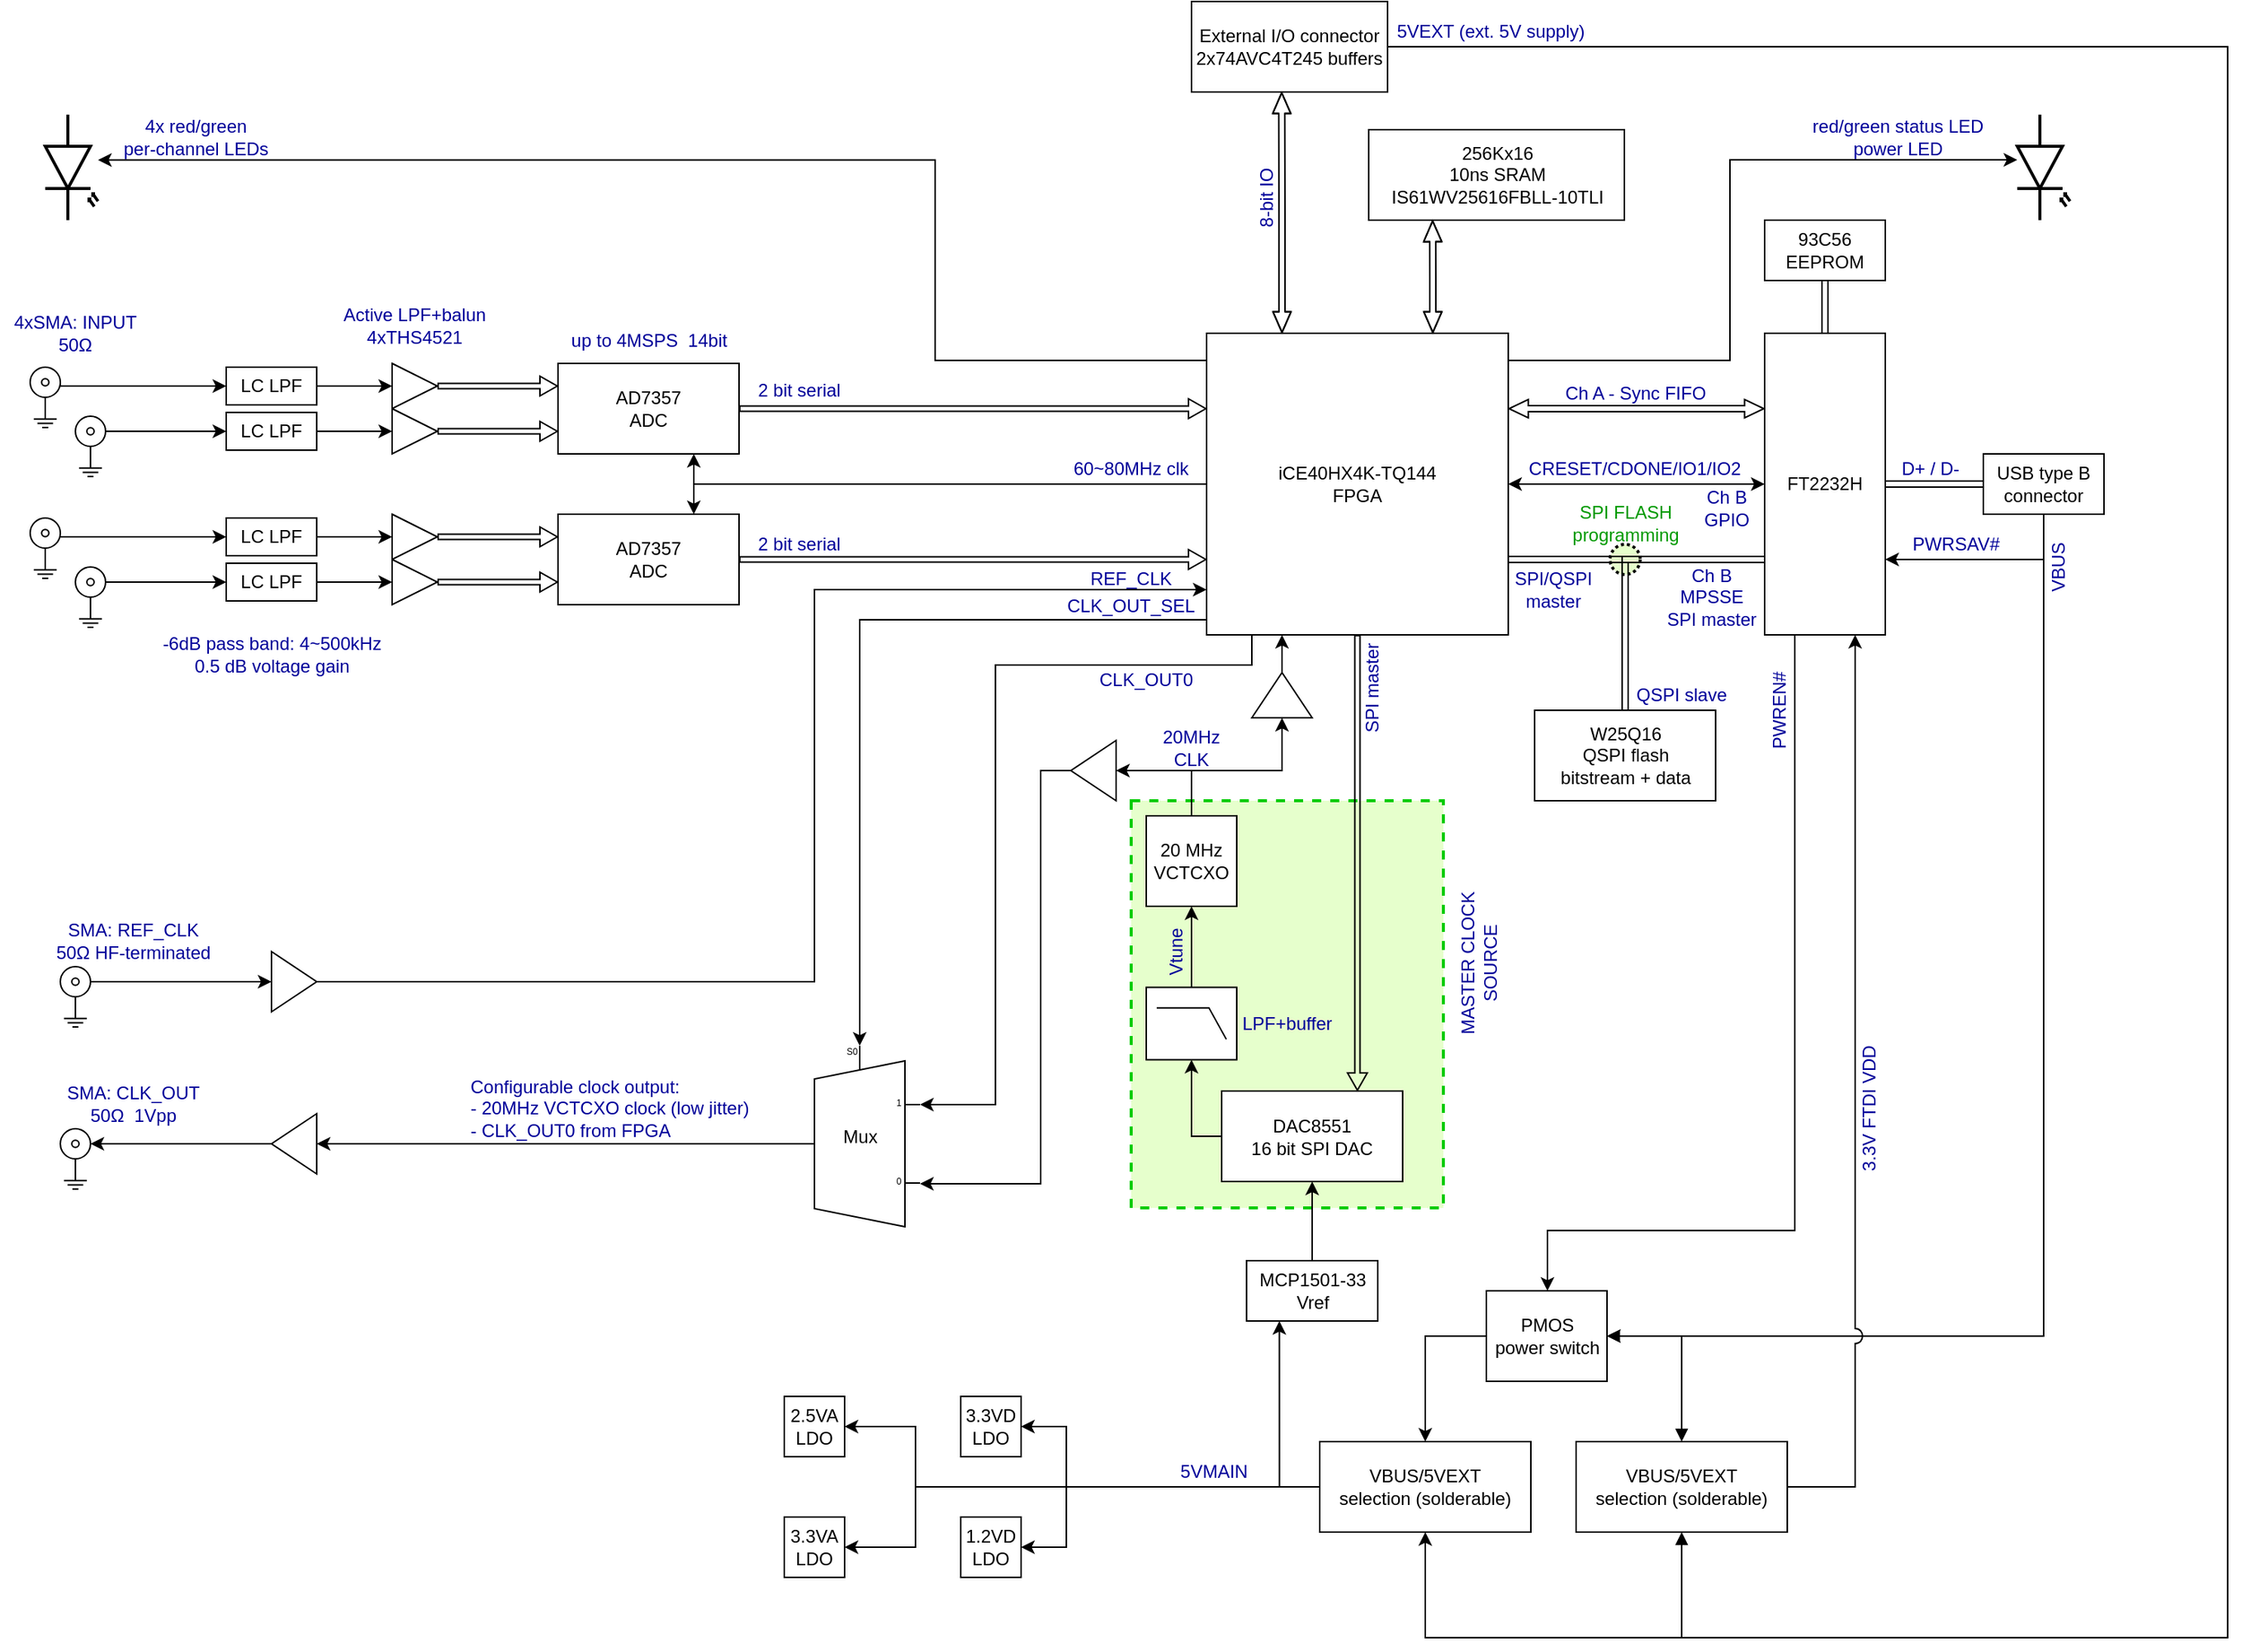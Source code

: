 <mxfile version="16.5.1" type="device"><diagram id="ixB27mMw1dwVAIZGuA41" name="Page-1"><mxGraphModel dx="3868" dy="1310" grid="1" gridSize="10" guides="1" tooltips="1" connect="1" arrows="1" fold="1" page="1" pageScale="1" pageWidth="1654" pageHeight="1169" math="0" shadow="0"><root><mxCell id="0"/><mxCell id="1" parent="0"/><mxCell id="tnDJEiq3oAwwUWKNUAW3-43" value="" style="ellipse;whiteSpace=wrap;html=1;dashed=1;strokeColor=#000000;strokeWidth=2;fillColor=#E6FFCC;dashPattern=1 1;" parent="1" vertex="1"><mxGeometry x="-499.5" y="405" width="20" height="20" as="geometry"/></mxCell><mxCell id="tnDJEiq3oAwwUWKNUAW3-25" value="" style="rounded=0;whiteSpace=wrap;html=1;fillColor=#E6FFCC;dashed=1;strokeWidth=2;strokeColor=#00CC00;" parent="1" vertex="1"><mxGeometry x="-817" y="575" width="207" height="270" as="geometry"/></mxCell><mxCell id="08cpat-GN7sKHF007KxQ-9" style="edgeStyle=orthogonalEdgeStyle;shape=flexArrow;rounded=0;orthogonalLoop=1;jettySize=auto;html=1;exitX=1;exitY=0.25;exitDx=0;exitDy=0;entryX=0;entryY=0.25;entryDx=0;entryDy=0;endArrow=block;endFill=0;startArrow=block;width=4;endSize=3.933;endWidth=7.12;startWidth=7.12;startSize=3.933;" parent="1" source="08cpat-GN7sKHF007KxQ-1" target="08cpat-GN7sKHF007KxQ-2" edge="1"><mxGeometry relative="1" as="geometry"/></mxCell><mxCell id="08cpat-GN7sKHF007KxQ-66" style="edgeStyle=orthogonalEdgeStyle;rounded=0;orthogonalLoop=1;jettySize=auto;html=1;exitX=0.5;exitY=1;exitDx=0;exitDy=0;entryX=0.75;entryY=0;entryDx=0;entryDy=0;startArrow=none;startFill=0;endArrow=classic;endFill=1;fontColor=#000000;shape=flexArrow;width=3.448;endSize=3.497;endWidth=8.656;" parent="1" source="08cpat-GN7sKHF007KxQ-1" target="08cpat-GN7sKHF007KxQ-65" edge="1"><mxGeometry relative="1" as="geometry"/></mxCell><mxCell id="08cpat-GN7sKHF007KxQ-86" style="edgeStyle=orthogonalEdgeStyle;rounded=0;orthogonalLoop=1;jettySize=auto;html=1;exitX=0;exitY=0.5;exitDx=0;exitDy=0;entryX=0.75;entryY=1;entryDx=0;entryDy=0;startArrow=none;startFill=0;endArrow=classic;endFill=1;fontColor=#000000;" parent="1" source="08cpat-GN7sKHF007KxQ-1" target="08cpat-GN7sKHF007KxQ-5" edge="1"><mxGeometry relative="1" as="geometry"/></mxCell><mxCell id="08cpat-GN7sKHF007KxQ-87" style="edgeStyle=orthogonalEdgeStyle;rounded=0;orthogonalLoop=1;jettySize=auto;html=1;exitX=0;exitY=0.5;exitDx=0;exitDy=0;entryX=0.75;entryY=0;entryDx=0;entryDy=0;startArrow=none;startFill=0;endArrow=classic;endFill=1;fontColor=#000000;" parent="1" source="08cpat-GN7sKHF007KxQ-1" target="08cpat-GN7sKHF007KxQ-6" edge="1"><mxGeometry relative="1" as="geometry"/></mxCell><mxCell id="08cpat-GN7sKHF007KxQ-123" style="edgeStyle=orthogonalEdgeStyle;rounded=0;orthogonalLoop=1;jettySize=auto;html=1;startArrow=block;startFill=0;endArrow=block;endFill=1;fontColor=#000000;shape=flexArrow;exitX=0.25;exitY=0;exitDx=0;exitDy=0;width=4;endSize=4.265;endWidth=7;startWidth=7;startSize=4.265;entryX=0.46;entryY=1;entryDx=0;entryDy=0;entryPerimeter=0;" parent="1" source="08cpat-GN7sKHF007KxQ-1" target="08cpat-GN7sKHF007KxQ-121" edge="1"><mxGeometry relative="1" as="geometry"><mxPoint x="-667" y="265" as="sourcePoint"/><mxPoint x="-716" y="125" as="targetPoint"/></mxGeometry></mxCell><mxCell id="08cpat-GN7sKHF007KxQ-133" style="edgeStyle=orthogonalEdgeStyle;rounded=0;orthogonalLoop=1;jettySize=auto;html=1;exitX=0.15;exitY=1;exitDx=0;exitDy=0;entryX=0;entryY=0.65;entryDx=0;entryDy=3;entryPerimeter=0;startArrow=none;startFill=0;endArrow=classic;endFill=1;fontColor=#000000;exitPerimeter=0;" parent="1" source="08cpat-GN7sKHF007KxQ-1" target="08cpat-GN7sKHF007KxQ-128" edge="1"><mxGeometry relative="1" as="geometry"><Array as="points"><mxPoint x="-737" y="485"/><mxPoint x="-907" y="485"/><mxPoint x="-907" y="777"/></Array></mxGeometry></mxCell><mxCell id="tnDJEiq3oAwwUWKNUAW3-1" style="edgeStyle=orthogonalEdgeStyle;rounded=0;orthogonalLoop=1;jettySize=auto;html=1;exitX=0;exitY=0.95;exitDx=0;exitDy=0;exitPerimeter=0;entryX=0.375;entryY=1;entryDx=10;entryDy=0;entryPerimeter=0;" parent="1" source="08cpat-GN7sKHF007KxQ-1" target="08cpat-GN7sKHF007KxQ-128" edge="1"><mxGeometry relative="1" as="geometry"/></mxCell><mxCell id="tnDJEiq3oAwwUWKNUAW3-51" style="edgeStyle=orthogonalEdgeStyle;rounded=0;jumpStyle=arc;orthogonalLoop=1;jettySize=auto;html=1;exitX=0;exitY=0.09;exitDx=0;exitDy=0;exitPerimeter=0;entryX=0.43;entryY=0;entryDx=0;entryDy=0;entryPerimeter=0;fontColor=#009900;startArrow=none;startFill=0;endArrow=classic;endFill=1;endWidth=10.118;" parent="1" source="08cpat-GN7sKHF007KxQ-1" target="tnDJEiq3oAwwUWKNUAW3-50" edge="1"><mxGeometry relative="1" as="geometry"><Array as="points"><mxPoint x="-947" y="283"/><mxPoint x="-947" y="150"/></Array></mxGeometry></mxCell><mxCell id="fq4rLuWfgBVqbSu9CEEm-25" style="edgeStyle=orthogonalEdgeStyle;rounded=0;orthogonalLoop=1;jettySize=auto;html=1;exitX=1;exitY=0.09;exitDx=0;exitDy=0;exitPerimeter=0;entryX=0.43;entryY=1;entryDx=0;entryDy=0;entryPerimeter=0;" edge="1" parent="1" source="08cpat-GN7sKHF007KxQ-1" target="fq4rLuWfgBVqbSu9CEEm-2"><mxGeometry relative="1" as="geometry"><Array as="points"><mxPoint x="-420" y="283"/><mxPoint x="-420" y="150"/><mxPoint x="-229" y="150"/></Array></mxGeometry></mxCell><mxCell id="08cpat-GN7sKHF007KxQ-1" value="iCE40HX4K-TQ144&lt;br&gt;FPGA" style="rounded=0;whiteSpace=wrap;html=1;points=[[0,0,0,0,0],[0,0.09,0,0,0],[0,0.25,0,0,0],[0,0.5,0,0,0],[0,0.75,0,0,0],[0,0.85,0,0,0],[0,0.95,0,0,0],[0.06,1,0,0,0],[0.13,0,0,0,0],[0.15,1,0,0,0],[0.25,0,0,0,0],[0.25,1,0,0,0],[0.5,0,0,0,0],[0.5,1,0,0,0],[0.75,0,0,0,0],[0.75,1,0,0,0],[1,0,0,0,0],[1,0.09,0,0,0],[1,0.25,0,0,0],[1,0.5,0,0,0],[1,0.75,0,0,0],[1,1,0,0,0]];" parent="1" vertex="1"><mxGeometry x="-767" y="265" width="200" height="200" as="geometry"/></mxCell><mxCell id="08cpat-GN7sKHF007KxQ-8" style="edgeStyle=orthogonalEdgeStyle;rounded=0;orthogonalLoop=1;jettySize=auto;html=1;exitX=1;exitY=0.5;exitDx=0;exitDy=0;entryX=0;entryY=0.5;entryDx=0;entryDy=0;endArrow=none;endFill=0;shape=link;" parent="1" source="08cpat-GN7sKHF007KxQ-2" target="08cpat-GN7sKHF007KxQ-7" edge="1"><mxGeometry relative="1" as="geometry"/></mxCell><mxCell id="08cpat-GN7sKHF007KxQ-18" style="edgeStyle=orthogonalEdgeStyle;shape=link;rounded=0;orthogonalLoop=1;jettySize=auto;html=1;exitX=0;exitY=0.75;exitDx=0;exitDy=0;entryX=1;entryY=0.75;entryDx=0;entryDy=0;endArrow=none;endFill=0;fontColor=#000099;" parent="1" source="08cpat-GN7sKHF007KxQ-2" target="08cpat-GN7sKHF007KxQ-1" edge="1"><mxGeometry relative="1" as="geometry"/></mxCell><mxCell id="08cpat-GN7sKHF007KxQ-54" style="edgeStyle=orthogonalEdgeStyle;rounded=0;orthogonalLoop=1;jettySize=auto;html=1;exitX=0;exitY=0.5;exitDx=0;exitDy=0;entryX=1;entryY=0.5;entryDx=0;entryDy=0;startArrow=classic;startFill=1;endArrow=classic;endFill=1;fontColor=#000000;" parent="1" source="08cpat-GN7sKHF007KxQ-2" target="08cpat-GN7sKHF007KxQ-1" edge="1"><mxGeometry relative="1" as="geometry"/></mxCell><mxCell id="08cpat-GN7sKHF007KxQ-62" style="edgeStyle=orthogonalEdgeStyle;rounded=0;orthogonalLoop=1;jettySize=auto;html=1;exitX=0.25;exitY=1;exitDx=0;exitDy=0;entryX=0.5;entryY=0;entryDx=0;entryDy=0;startArrow=none;startFill=0;endArrow=classic;endFill=1;fontColor=#000000;" parent="1" source="08cpat-GN7sKHF007KxQ-2" target="08cpat-GN7sKHF007KxQ-20" edge="1"><mxGeometry relative="1" as="geometry"><mxPoint x="-357" y="665" as="targetPoint"/><Array as="points"><mxPoint x="-377" y="860"/><mxPoint x="-541" y="860"/><mxPoint x="-541" y="900"/></Array></mxGeometry></mxCell><mxCell id="08cpat-GN7sKHF007KxQ-2" value="FT2232H" style="rounded=0;whiteSpace=wrap;html=1;" parent="1" vertex="1"><mxGeometry x="-397" y="265" width="80" height="200" as="geometry"/></mxCell><mxCell id="08cpat-GN7sKHF007KxQ-12" style="edgeStyle=orthogonalEdgeStyle;shape=link;rounded=0;orthogonalLoop=1;jettySize=auto;html=1;exitX=0.5;exitY=0;exitDx=0;exitDy=0;entryX=0;entryY=0.75;entryDx=0;entryDy=0;endArrow=none;endFill=0;" parent="1" source="08cpat-GN7sKHF007KxQ-3" target="08cpat-GN7sKHF007KxQ-2" edge="1"><mxGeometry relative="1" as="geometry"/></mxCell><mxCell id="08cpat-GN7sKHF007KxQ-3" value="W25Q16&lt;br&gt;QSPI flash&lt;br&gt;bitstream + data" style="rounded=0;whiteSpace=wrap;html=1;" parent="1" vertex="1"><mxGeometry x="-549.5" y="515" width="120" height="60" as="geometry"/></mxCell><mxCell id="08cpat-GN7sKHF007KxQ-4" value="256Kx16&lt;br&gt;10ns SRAM&lt;br&gt;IS61WV25616FBLL-10TLI" style="rounded=0;whiteSpace=wrap;html=1;" parent="1" vertex="1"><mxGeometry x="-659.5" y="130" width="169.5" height="60" as="geometry"/></mxCell><mxCell id="08cpat-GN7sKHF007KxQ-5" value="AD7357&lt;br&gt;ADC" style="rounded=0;whiteSpace=wrap;html=1;" parent="1" vertex="1"><mxGeometry x="-1197" y="285" width="120" height="60" as="geometry"/></mxCell><mxCell id="08cpat-GN7sKHF007KxQ-6" value="AD7357&lt;br&gt;ADC" style="rounded=0;whiteSpace=wrap;html=1;" parent="1" vertex="1"><mxGeometry x="-1197" y="385" width="120" height="60" as="geometry"/></mxCell><mxCell id="08cpat-GN7sKHF007KxQ-22" style="edgeStyle=orthogonalEdgeStyle;rounded=0;orthogonalLoop=1;jettySize=auto;html=1;exitX=0.5;exitY=1;exitDx=0;exitDy=0;entryX=1;entryY=0.75;entryDx=0;entryDy=0;endArrow=classic;endFill=1;fontColor=#000099;" parent="1" source="08cpat-GN7sKHF007KxQ-7" target="08cpat-GN7sKHF007KxQ-2" edge="1"><mxGeometry relative="1" as="geometry"/></mxCell><mxCell id="08cpat-GN7sKHF007KxQ-24" style="edgeStyle=orthogonalEdgeStyle;rounded=0;orthogonalLoop=1;jettySize=auto;html=1;exitX=0.5;exitY=1;exitDx=0;exitDy=0;entryX=1;entryY=0.5;entryDx=0;entryDy=0;endArrow=classic;endFill=1;fontColor=#000099;" parent="1" source="08cpat-GN7sKHF007KxQ-7" target="08cpat-GN7sKHF007KxQ-20" edge="1"><mxGeometry relative="1" as="geometry"/></mxCell><mxCell id="08cpat-GN7sKHF007KxQ-7" value="USB type B&lt;br&gt;connector" style="rounded=0;whiteSpace=wrap;html=1;" parent="1" vertex="1"><mxGeometry x="-252" y="345" width="80" height="40" as="geometry"/></mxCell><mxCell id="08cpat-GN7sKHF007KxQ-14" value="QSPI slave" style="text;html=1;strokeColor=none;fillColor=none;align=center;verticalAlign=middle;whiteSpace=wrap;rounded=0;fontColor=#000099;" parent="1" vertex="1"><mxGeometry x="-487" y="495" width="70" height="20" as="geometry"/></mxCell><mxCell id="08cpat-GN7sKHF007KxQ-15" value="Ch B&lt;br&gt;MPSSE&lt;br&gt;SPI master" style="text;html=1;strokeColor=none;fillColor=none;align=center;verticalAlign=middle;whiteSpace=wrap;rounded=0;fontColor=#000099;" parent="1" vertex="1"><mxGeometry x="-467" y="415" width="70" height="50" as="geometry"/></mxCell><mxCell id="08cpat-GN7sKHF007KxQ-16" value="SPI/QSPI&lt;br&gt;master" style="text;html=1;strokeColor=none;fillColor=none;align=center;verticalAlign=middle;whiteSpace=wrap;rounded=0;fontColor=#000099;" parent="1" vertex="1"><mxGeometry x="-567" y="415" width="60" height="40" as="geometry"/></mxCell><mxCell id="08cpat-GN7sKHF007KxQ-19" value="Ch A - Sync FIFO" style="text;html=1;strokeColor=none;fillColor=none;align=center;verticalAlign=middle;whiteSpace=wrap;rounded=0;fontColor=#000099;" parent="1" vertex="1"><mxGeometry x="-549.5" y="297.5" width="133" height="15" as="geometry"/></mxCell><mxCell id="fq4rLuWfgBVqbSu9CEEm-13" style="edgeStyle=orthogonalEdgeStyle;rounded=0;orthogonalLoop=1;jettySize=auto;html=1;exitX=0;exitY=0.5;exitDx=0;exitDy=0;entryX=0.5;entryY=0;entryDx=0;entryDy=0;" edge="1" parent="1" source="08cpat-GN7sKHF007KxQ-20" target="fq4rLuWfgBVqbSu9CEEm-11"><mxGeometry relative="1" as="geometry"/></mxCell><mxCell id="fq4rLuWfgBVqbSu9CEEm-28" style="edgeStyle=orthogonalEdgeStyle;rounded=0;jumpStyle=arc;jumpSize=6;orthogonalLoop=1;jettySize=auto;html=1;exitX=1;exitY=0.5;exitDx=0;exitDy=0;entryX=0.5;entryY=0;entryDx=0;entryDy=0;startArrow=block;endArrow=block;" edge="1" parent="1" source="08cpat-GN7sKHF007KxQ-20" target="fq4rLuWfgBVqbSu9CEEm-9"><mxGeometry relative="1" as="geometry"/></mxCell><mxCell id="08cpat-GN7sKHF007KxQ-20" value="PMOS&lt;br&gt;power switch" style="rounded=0;whiteSpace=wrap;html=1;" parent="1" vertex="1"><mxGeometry x="-581.5" y="900" width="80" height="60" as="geometry"/></mxCell><mxCell id="08cpat-GN7sKHF007KxQ-63" style="edgeStyle=orthogonalEdgeStyle;rounded=0;orthogonalLoop=1;jettySize=auto;html=1;entryX=0.75;entryY=1;entryDx=0;entryDy=0;startArrow=none;startFill=0;endArrow=classic;endFill=1;fontColor=#000000;exitX=1;exitY=0.5;exitDx=0;exitDy=0;jumpStyle=arc;jumpSize=10;" parent="1" source="fq4rLuWfgBVqbSu9CEEm-9" target="08cpat-GN7sKHF007KxQ-2" edge="1"><mxGeometry relative="1" as="geometry"><Array as="points"><mxPoint x="-337" y="1030"/></Array><mxPoint x="-469.5" y="873.5" as="sourcePoint"/></mxGeometry></mxCell><mxCell id="08cpat-GN7sKHF007KxQ-23" value="VBUS" style="text;html=1;strokeColor=none;fillColor=none;align=center;verticalAlign=middle;whiteSpace=wrap;rounded=0;fontColor=#000099;horizontal=0;" parent="1" vertex="1"><mxGeometry x="-207" y="385" width="10" height="70" as="geometry"/></mxCell><mxCell id="08cpat-GN7sKHF007KxQ-32" value="PWREN#" style="text;html=1;strokeColor=none;fillColor=none;align=center;verticalAlign=middle;whiteSpace=wrap;rounded=0;fontColor=#000099;horizontal=0;direction=south;" parent="1" vertex="1"><mxGeometry x="-397" y="485" width="20" height="60" as="geometry"/></mxCell><mxCell id="08cpat-GN7sKHF007KxQ-40" value="3.3VD&lt;br&gt;LDO" style="rounded=0;whiteSpace=wrap;html=1;fontColor=#000000;" parent="1" vertex="1"><mxGeometry x="-930" y="970" width="40" height="40" as="geometry"/></mxCell><mxCell id="08cpat-GN7sKHF007KxQ-44" value="3.3VA&lt;br&gt;LDO" style="rounded=0;whiteSpace=wrap;html=1;fontColor=#000000;" parent="1" vertex="1"><mxGeometry x="-1047" y="1050" width="40" height="40" as="geometry"/></mxCell><mxCell id="08cpat-GN7sKHF007KxQ-45" value="1.2VD&lt;br&gt;LDO" style="rounded=0;whiteSpace=wrap;html=1;fontColor=#000000;" parent="1" vertex="1"><mxGeometry x="-930" y="1050" width="40" height="40" as="geometry"/></mxCell><mxCell id="08cpat-GN7sKHF007KxQ-46" value="2.5VA&lt;br&gt;LDO" style="rounded=0;whiteSpace=wrap;html=1;fontColor=#000000;" parent="1" vertex="1"><mxGeometry x="-1047" y="970" width="40" height="40" as="geometry"/></mxCell><mxCell id="08cpat-GN7sKHF007KxQ-55" value="CRESET/CDONE/IO1/IO2" style="text;html=1;strokeColor=none;fillColor=none;align=center;verticalAlign=middle;whiteSpace=wrap;rounded=0;fontColor=#000099;" parent="1" vertex="1"><mxGeometry x="-533" y="345" width="100" height="20" as="geometry"/></mxCell><mxCell id="08cpat-GN7sKHF007KxQ-58" value="D+ / D-" style="text;html=1;strokeColor=none;fillColor=none;align=center;verticalAlign=middle;whiteSpace=wrap;rounded=0;fontColor=#000099;" parent="1" vertex="1"><mxGeometry x="-317" y="345" width="60" height="20" as="geometry"/></mxCell><mxCell id="08cpat-GN7sKHF007KxQ-64" value="3.3V FTDI VDD" style="text;html=1;strokeColor=none;fillColor=none;align=center;verticalAlign=middle;whiteSpace=wrap;rounded=0;fontColor=#000099;horizontal=0;direction=south;" parent="1" vertex="1"><mxGeometry x="-337" y="721.88" width="20" height="115" as="geometry"/></mxCell><mxCell id="tnDJEiq3oAwwUWKNUAW3-12" style="edgeStyle=orthogonalEdgeStyle;rounded=0;orthogonalLoop=1;jettySize=auto;html=1;exitX=0;exitY=0.5;exitDx=0;exitDy=0;entryX=0.5;entryY=1;entryDx=0;entryDy=0;entryPerimeter=0;" parent="1" source="08cpat-GN7sKHF007KxQ-65" target="tnDJEiq3oAwwUWKNUAW3-7" edge="1"><mxGeometry relative="1" as="geometry"/></mxCell><mxCell id="08cpat-GN7sKHF007KxQ-65" value="DAC8551&lt;br&gt;16 bit SPI DAC" style="rounded=0;whiteSpace=wrap;html=1;" parent="1" vertex="1"><mxGeometry x="-757" y="767.5" width="120" height="60" as="geometry"/></mxCell><mxCell id="08cpat-GN7sKHF007KxQ-76" style="edgeStyle=orthogonalEdgeStyle;rounded=0;orthogonalLoop=1;jettySize=auto;html=1;exitX=0.5;exitY=0;exitDx=0;exitDy=0;entryX=0;entryY=0.5;entryDx=0;entryDy=0;startArrow=none;startFill=0;endArrow=classic;endFill=1;fontColor=#000000;" parent="1" source="08cpat-GN7sKHF007KxQ-67" target="08cpat-GN7sKHF007KxQ-71" edge="1"><mxGeometry relative="1" as="geometry"><Array as="points"><mxPoint x="-777" y="555"/><mxPoint x="-717" y="555"/></Array></mxGeometry></mxCell><mxCell id="08cpat-GN7sKHF007KxQ-77" style="edgeStyle=orthogonalEdgeStyle;rounded=0;orthogonalLoop=1;jettySize=auto;html=1;exitX=0.5;exitY=0;exitDx=0;exitDy=0;entryX=0;entryY=0.5;entryDx=0;entryDy=0;startArrow=none;startFill=0;endArrow=classic;endFill=1;fontColor=#000000;" parent="1" source="08cpat-GN7sKHF007KxQ-67" target="08cpat-GN7sKHF007KxQ-69" edge="1"><mxGeometry relative="1" as="geometry"/></mxCell><mxCell id="08cpat-GN7sKHF007KxQ-67" value="20 MHz&lt;br&gt;VCTCXO" style="rounded=0;whiteSpace=wrap;html=1;" parent="1" vertex="1"><mxGeometry x="-807" y="585" width="60" height="60" as="geometry"/></mxCell><mxCell id="08cpat-GN7sKHF007KxQ-131" style="edgeStyle=orthogonalEdgeStyle;rounded=0;orthogonalLoop=1;jettySize=auto;html=1;exitX=1;exitY=0.5;exitDx=0;exitDy=0;entryX=0;entryY=0.217;entryDx=0;entryDy=3;entryPerimeter=0;startArrow=none;startFill=0;endArrow=classic;endFill=1;fontColor=#000000;" parent="1" source="08cpat-GN7sKHF007KxQ-69" target="08cpat-GN7sKHF007KxQ-128" edge="1"><mxGeometry relative="1" as="geometry"><Array as="points"><mxPoint x="-877" y="555"/><mxPoint x="-877" y="829"/><mxPoint x="-957" y="829"/></Array></mxGeometry></mxCell><mxCell id="08cpat-GN7sKHF007KxQ-69" value="" style="triangle;whiteSpace=wrap;html=1;fontColor=#000000;direction=west;" parent="1" vertex="1"><mxGeometry x="-857" y="535" width="30" height="40" as="geometry"/></mxCell><mxCell id="08cpat-GN7sKHF007KxQ-73" style="edgeStyle=orthogonalEdgeStyle;rounded=0;orthogonalLoop=1;jettySize=auto;html=1;exitX=1;exitY=0.5;exitDx=0;exitDy=0;startArrow=none;startFill=0;endArrow=classic;endFill=1;fontColor=#000000;entryX=0.25;entryY=1;entryDx=0;entryDy=0;entryPerimeter=0;" parent="1" source="08cpat-GN7sKHF007KxQ-71" target="08cpat-GN7sKHF007KxQ-1" edge="1"><mxGeometry relative="1" as="geometry"><mxPoint x="-737" y="475" as="targetPoint"/></mxGeometry></mxCell><mxCell id="08cpat-GN7sKHF007KxQ-71" value="" style="triangle;whiteSpace=wrap;html=1;fontColor=#000000;direction=north;" parent="1" vertex="1"><mxGeometry x="-737" y="490" width="40" height="30" as="geometry"/></mxCell><mxCell id="08cpat-GN7sKHF007KxQ-74" value="20MHz&lt;br&gt;CLK" style="text;html=1;strokeColor=none;fillColor=none;align=center;verticalAlign=middle;whiteSpace=wrap;rounded=0;fontColor=#000099;" parent="1" vertex="1"><mxGeometry x="-797" y="525" width="40" height="30" as="geometry"/></mxCell><mxCell id="08cpat-GN7sKHF007KxQ-81" style="edgeStyle=orthogonalEdgeStyle;rounded=0;orthogonalLoop=1;jettySize=auto;html=1;exitX=1;exitY=0.5;exitDx=0;exitDy=0;entryX=0;entryY=0.25;entryDx=0;entryDy=0;startArrow=none;startFill=0;endArrow=classic;endFill=1;fontColor=#000000;shape=flexArrow;width=3.448;endSize=3.497;endWidth=8.656;" parent="1" source="08cpat-GN7sKHF007KxQ-5" target="08cpat-GN7sKHF007KxQ-1" edge="1"><mxGeometry relative="1" as="geometry"><mxPoint x="-657.0" y="475" as="sourcePoint"/><mxPoint x="-657.0" y="670" as="targetPoint"/></mxGeometry></mxCell><mxCell id="08cpat-GN7sKHF007KxQ-82" style="edgeStyle=orthogonalEdgeStyle;rounded=0;orthogonalLoop=1;jettySize=auto;html=1;startArrow=none;startFill=0;endArrow=classic;endFill=1;fontColor=#000000;shape=flexArrow;width=3.448;endSize=3.497;endWidth=8.656;exitX=1;exitY=0.5;exitDx=0;exitDy=0;entryX=0;entryY=0.75;entryDx=0;entryDy=0;" parent="1" source="08cpat-GN7sKHF007KxQ-6" target="08cpat-GN7sKHF007KxQ-1" edge="1"><mxGeometry relative="1" as="geometry"><mxPoint x="-897" y="395" as="sourcePoint"/><mxPoint x="-837" y="345" as="targetPoint"/></mxGeometry></mxCell><mxCell id="08cpat-GN7sKHF007KxQ-83" value="2 bit serial" style="text;html=1;strokeColor=none;fillColor=none;align=center;verticalAlign=middle;whiteSpace=wrap;rounded=0;fontColor=#000099;" parent="1" vertex="1"><mxGeometry x="-1077" y="292.5" width="80" height="20" as="geometry"/></mxCell><mxCell id="08cpat-GN7sKHF007KxQ-84" value="2 bit serial" style="text;html=1;strokeColor=none;fillColor=none;align=center;verticalAlign=middle;whiteSpace=wrap;rounded=0;fontColor=#000099;" parent="1" vertex="1"><mxGeometry x="-1077" y="395" width="80" height="20" as="geometry"/></mxCell><mxCell id="08cpat-GN7sKHF007KxQ-90" value="60~80MHz clk" style="text;html=1;strokeColor=none;fillColor=none;align=center;verticalAlign=middle;whiteSpace=wrap;rounded=0;fontColor=#000099;" parent="1" vertex="1"><mxGeometry x="-867" y="345" width="100" height="20" as="geometry"/></mxCell><mxCell id="08cpat-GN7sKHF007KxQ-91" value="" style="triangle;whiteSpace=wrap;html=1;fontColor=#000000;direction=east;" parent="1" vertex="1"><mxGeometry x="-1307" y="285" width="30" height="30" as="geometry"/></mxCell><mxCell id="08cpat-GN7sKHF007KxQ-96" style="edgeStyle=orthogonalEdgeStyle;rounded=0;orthogonalLoop=1;jettySize=auto;html=1;exitX=1;exitY=0.5;exitDx=0;exitDy=0;entryX=0;entryY=0.25;entryDx=0;entryDy=0;startArrow=none;startFill=0;endArrow=classic;endFill=1;fontColor=#000000;shape=flexArrow;width=3.448;endSize=3.497;endWidth=8.656;" parent="1" source="08cpat-GN7sKHF007KxQ-91" target="08cpat-GN7sKHF007KxQ-5" edge="1"><mxGeometry relative="1" as="geometry"><mxPoint x="-1067" y="325" as="sourcePoint"/><mxPoint x="-917" y="325" as="targetPoint"/></mxGeometry></mxCell><mxCell id="08cpat-GN7sKHF007KxQ-97" value="" style="triangle;whiteSpace=wrap;html=1;fontColor=#000000;direction=east;" parent="1" vertex="1"><mxGeometry x="-1307" y="315" width="30" height="30" as="geometry"/></mxCell><mxCell id="08cpat-GN7sKHF007KxQ-98" style="edgeStyle=orthogonalEdgeStyle;rounded=0;orthogonalLoop=1;jettySize=auto;html=1;exitX=1;exitY=0.5;exitDx=0;exitDy=0;entryX=0;entryY=0.75;entryDx=0;entryDy=0;startArrow=none;startFill=0;endArrow=classic;endFill=1;fontColor=#000000;shape=flexArrow;width=3.448;endSize=3.497;endWidth=8.656;" parent="1" source="08cpat-GN7sKHF007KxQ-97" target="08cpat-GN7sKHF007KxQ-5" edge="1"><mxGeometry relative="1" as="geometry"><mxPoint x="-1327" y="310" as="sourcePoint"/><mxPoint x="-1187" y="310" as="targetPoint"/></mxGeometry></mxCell><mxCell id="08cpat-GN7sKHF007KxQ-99" value="" style="triangle;whiteSpace=wrap;html=1;fontColor=#000000;direction=east;" parent="1" vertex="1"><mxGeometry x="-1307" y="385" width="30" height="30" as="geometry"/></mxCell><mxCell id="08cpat-GN7sKHF007KxQ-100" style="edgeStyle=orthogonalEdgeStyle;rounded=0;orthogonalLoop=1;jettySize=auto;html=1;exitX=1;exitY=0.5;exitDx=0;exitDy=0;entryX=0;entryY=0.25;entryDx=0;entryDy=0;startArrow=none;startFill=0;endArrow=classic;endFill=1;fontColor=#000000;shape=flexArrow;width=3.448;endSize=3.497;endWidth=8.656;" parent="1" source="08cpat-GN7sKHF007KxQ-99" target="08cpat-GN7sKHF007KxQ-6" edge="1"><mxGeometry relative="1" as="geometry"><mxPoint x="-1077" y="425" as="sourcePoint"/><mxPoint x="-1207" y="400" as="targetPoint"/></mxGeometry></mxCell><mxCell id="08cpat-GN7sKHF007KxQ-101" value="" style="triangle;whiteSpace=wrap;html=1;fontColor=#000000;direction=east;" parent="1" vertex="1"><mxGeometry x="-1307" y="415" width="30" height="30" as="geometry"/></mxCell><mxCell id="08cpat-GN7sKHF007KxQ-102" style="edgeStyle=orthogonalEdgeStyle;rounded=0;orthogonalLoop=1;jettySize=auto;html=1;exitX=1;exitY=0.5;exitDx=0;exitDy=0;entryX=0;entryY=0.75;entryDx=0;entryDy=0;startArrow=none;startFill=0;endArrow=classic;endFill=1;fontColor=#000000;shape=flexArrow;width=3.448;endSize=3.497;endWidth=8.656;" parent="1" source="08cpat-GN7sKHF007KxQ-101" target="08cpat-GN7sKHF007KxQ-6" edge="1"><mxGeometry relative="1" as="geometry"><mxPoint x="-1337" y="410" as="sourcePoint"/><mxPoint x="-1207" y="430" as="targetPoint"/></mxGeometry></mxCell><mxCell id="08cpat-GN7sKHF007KxQ-103" value="Active LPF+balun&lt;br&gt;4xTHS4521" style="text;html=1;strokeColor=none;fillColor=none;align=center;verticalAlign=middle;whiteSpace=wrap;rounded=0;fontColor=#000099;" parent="1" vertex="1"><mxGeometry x="-1342" y="245" width="100" height="30" as="geometry"/></mxCell><mxCell id="08cpat-GN7sKHF007KxQ-105" style="edgeStyle=orthogonalEdgeStyle;rounded=0;orthogonalLoop=1;jettySize=auto;html=1;exitX=1;exitY=0.5;exitDx=0;exitDy=0;entryX=0;entryY=0.5;entryDx=0;entryDy=0;startArrow=none;startFill=0;endArrow=classic;endFill=1;fontColor=#000000;" parent="1" source="08cpat-GN7sKHF007KxQ-104" target="08cpat-GN7sKHF007KxQ-91" edge="1"><mxGeometry relative="1" as="geometry"/></mxCell><mxCell id="08cpat-GN7sKHF007KxQ-104" value="LC LPF" style="rounded=0;whiteSpace=wrap;html=1;fontColor=#000000;" parent="1" vertex="1"><mxGeometry x="-1417" y="287.5" width="60" height="25" as="geometry"/></mxCell><mxCell id="08cpat-GN7sKHF007KxQ-107" style="edgeStyle=orthogonalEdgeStyle;rounded=0;orthogonalLoop=1;jettySize=auto;html=1;exitX=1;exitY=0.5;exitDx=0;exitDy=0;entryX=0;entryY=0.5;entryDx=0;entryDy=0;startArrow=none;startFill=0;endArrow=classic;endFill=1;fontColor=#000000;" parent="1" source="08cpat-GN7sKHF007KxQ-106" target="08cpat-GN7sKHF007KxQ-97" edge="1"><mxGeometry relative="1" as="geometry"/></mxCell><mxCell id="08cpat-GN7sKHF007KxQ-106" value="LC LPF" style="rounded=0;whiteSpace=wrap;html=1;fontColor=#000000;" parent="1" vertex="1"><mxGeometry x="-1417" y="317.5" width="60" height="25" as="geometry"/></mxCell><mxCell id="08cpat-GN7sKHF007KxQ-109" style="edgeStyle=orthogonalEdgeStyle;rounded=0;orthogonalLoop=1;jettySize=auto;html=1;exitX=1;exitY=0.5;exitDx=0;exitDy=0;entryX=0;entryY=0.5;entryDx=0;entryDy=0;startArrow=none;startFill=0;endArrow=classic;endFill=1;fontColor=#000000;" parent="1" source="08cpat-GN7sKHF007KxQ-108" target="08cpat-GN7sKHF007KxQ-99" edge="1"><mxGeometry relative="1" as="geometry"/></mxCell><mxCell id="08cpat-GN7sKHF007KxQ-108" value="LC LPF" style="rounded=0;whiteSpace=wrap;html=1;fontColor=#000000;" parent="1" vertex="1"><mxGeometry x="-1417" y="387.5" width="60" height="25" as="geometry"/></mxCell><mxCell id="08cpat-GN7sKHF007KxQ-111" style="edgeStyle=orthogonalEdgeStyle;rounded=0;orthogonalLoop=1;jettySize=auto;html=1;exitX=1;exitY=0.5;exitDx=0;exitDy=0;entryX=0;entryY=0.5;entryDx=0;entryDy=0;startArrow=none;startFill=0;endArrow=classic;endFill=1;fontColor=#000000;" parent="1" source="08cpat-GN7sKHF007KxQ-110" target="08cpat-GN7sKHF007KxQ-101" edge="1"><mxGeometry relative="1" as="geometry"/></mxCell><mxCell id="08cpat-GN7sKHF007KxQ-110" value="LC LPF" style="rounded=0;whiteSpace=wrap;html=1;fontColor=#000000;" parent="1" vertex="1"><mxGeometry x="-1417" y="417.5" width="60" height="25" as="geometry"/></mxCell><mxCell id="08cpat-GN7sKHF007KxQ-120" value="SPI master" style="text;html=1;strokeColor=none;fillColor=none;align=center;verticalAlign=middle;whiteSpace=wrap;rounded=0;fontColor=#000099;horizontal=0;direction=south;" parent="1" vertex="1"><mxGeometry x="-667" y="465" width="20" height="70" as="geometry"/></mxCell><mxCell id="tnDJEiq3oAwwUWKNUAW3-27" style="edgeStyle=orthogonalEdgeStyle;rounded=0;orthogonalLoop=1;jettySize=auto;html=1;exitX=1;exitY=0.5;exitDx=0;exitDy=0;startArrow=none;endArrow=block;startFill=0;entryX=0.5;entryY=1;entryDx=0;entryDy=0;" parent="1" source="08cpat-GN7sKHF007KxQ-121" target="fq4rLuWfgBVqbSu9CEEm-9" edge="1"><mxGeometry relative="1" as="geometry"><mxPoint x="-430" y="1050" as="targetPoint"/><Array as="points"><mxPoint x="-90" y="75"/><mxPoint x="-90" y="1130"/><mxPoint x="-452" y="1130"/></Array></mxGeometry></mxCell><mxCell id="08cpat-GN7sKHF007KxQ-121" value="External I/O connector&lt;br&gt;2x74AVC4T245 buffers" style="rounded=0;whiteSpace=wrap;html=1;points=[[0,0,0,0,0],[0,0.25,0,0,0],[0,0.5,0,0,0],[0,0.75,0,0,0],[0,1,0,0,0],[0.25,0,0,0,0],[0.28,1,0,0,0],[0.46,1,0,0,0],[0.5,0,0,0,0],[0.75,0,0,0,0],[0.84,1,0,0,0],[1,0,0,0,0],[1,0.25,0,0,0],[1,0.5,0,0,0],[1,0.75,0,0,0],[1,1,0,0,0]];" parent="1" vertex="1"><mxGeometry x="-777" y="45" width="130" height="60" as="geometry"/></mxCell><mxCell id="08cpat-GN7sKHF007KxQ-125" value="8-bit IO" style="text;html=1;strokeColor=none;fillColor=none;align=center;verticalAlign=middle;whiteSpace=wrap;rounded=0;fontColor=#000099;horizontal=0;" parent="1" vertex="1"><mxGeometry x="-732" y="120" width="10" height="110" as="geometry"/></mxCell><mxCell id="08cpat-GN7sKHF007KxQ-130" style="edgeStyle=orthogonalEdgeStyle;rounded=0;orthogonalLoop=1;jettySize=auto;html=1;exitX=1;exitY=0.5;exitDx=0;exitDy=-5;exitPerimeter=0;entryX=0;entryY=0.5;entryDx=0;entryDy=0;startArrow=none;startFill=0;endArrow=classic;endFill=1;fontColor=#000000;" parent="1" source="08cpat-GN7sKHF007KxQ-128" target="08cpat-GN7sKHF007KxQ-129" edge="1"><mxGeometry relative="1" as="geometry"/></mxCell><mxCell id="08cpat-GN7sKHF007KxQ-128" value="Mux" style="shadow=0;dashed=0;align=center;html=1;strokeWidth=1;shape=mxgraph.electrical.abstract.mux2;fontColor=#000000;direction=west;" parent="1" vertex="1"><mxGeometry x="-1037" y="737.5" width="80" height="120" as="geometry"/></mxCell><mxCell id="08cpat-GN7sKHF007KxQ-151" style="edgeStyle=orthogonalEdgeStyle;rounded=0;orthogonalLoop=1;jettySize=auto;html=1;exitX=1;exitY=0.5;exitDx=0;exitDy=0;entryX=1;entryY=0.25;entryDx=0;entryDy=0;entryPerimeter=0;startArrow=none;startFill=0;endArrow=classic;endFill=1;fontColor=#000000;" parent="1" source="08cpat-GN7sKHF007KxQ-129" target="08cpat-GN7sKHF007KxQ-150" edge="1"><mxGeometry relative="1" as="geometry"/></mxCell><mxCell id="08cpat-GN7sKHF007KxQ-129" value="" style="triangle;whiteSpace=wrap;html=1;fontColor=#000000;direction=west;" parent="1" vertex="1"><mxGeometry x="-1387" y="782.5" width="30" height="40" as="geometry"/></mxCell><mxCell id="08cpat-GN7sKHF007KxQ-137" value="CLK_OUT0" style="text;html=1;strokeColor=none;fillColor=none;align=center;verticalAlign=middle;whiteSpace=wrap;rounded=0;fontColor=#000099;" parent="1" vertex="1"><mxGeometry x="-847" y="485" width="80" height="20" as="geometry"/></mxCell><mxCell id="08cpat-GN7sKHF007KxQ-139" value="CLK_OUT_SEL" style="text;html=1;strokeColor=none;fillColor=none;align=center;verticalAlign=middle;whiteSpace=wrap;rounded=0;fontColor=#000099;horizontal=0;rotation=90;" parent="1" vertex="1"><mxGeometry x="-827" y="397.5" width="20" height="97.5" as="geometry"/></mxCell><mxCell id="08cpat-GN7sKHF007KxQ-144" style="edgeStyle=orthogonalEdgeStyle;rounded=0;orthogonalLoop=1;jettySize=auto;html=1;exitX=1;exitY=0.25;exitDx=0;exitDy=0;exitPerimeter=0;entryX=0;entryY=0.5;entryDx=0;entryDy=0;startArrow=none;startFill=0;endArrow=classic;endFill=1;fontColor=#000000;" parent="1" source="08cpat-GN7sKHF007KxQ-141" target="08cpat-GN7sKHF007KxQ-110" edge="1"><mxGeometry relative="1" as="geometry"/></mxCell><mxCell id="08cpat-GN7sKHF007KxQ-141" value="" style="pointerEvents=1;verticalLabelPosition=bottom;shadow=0;dashed=0;align=center;html=1;verticalAlign=top;shape=mxgraph.electrical.miscellaneous.coaxial_jack_plug;fontColor=#000000;" parent="1" vertex="1"><mxGeometry x="-1517" y="420" width="20" height="40" as="geometry"/></mxCell><mxCell id="08cpat-GN7sKHF007KxQ-143" style="edgeStyle=orthogonalEdgeStyle;rounded=0;orthogonalLoop=1;jettySize=auto;html=1;exitX=1;exitY=0.25;exitDx=0;exitDy=0;exitPerimeter=0;entryX=0;entryY=0.5;entryDx=0;entryDy=0;startArrow=none;startFill=0;endArrow=classic;endFill=1;fontColor=#000000;" parent="1" source="08cpat-GN7sKHF007KxQ-142" target="08cpat-GN7sKHF007KxQ-108" edge="1"><mxGeometry relative="1" as="geometry"><Array as="points"><mxPoint x="-1537" y="400"/></Array></mxGeometry></mxCell><mxCell id="08cpat-GN7sKHF007KxQ-142" value="" style="pointerEvents=1;verticalLabelPosition=bottom;shadow=0;dashed=0;align=center;html=1;verticalAlign=top;shape=mxgraph.electrical.miscellaneous.coaxial_jack_plug;fontColor=#000000;" parent="1" vertex="1"><mxGeometry x="-1547" y="387.5" width="20" height="40" as="geometry"/></mxCell><mxCell id="08cpat-GN7sKHF007KxQ-147" style="edgeStyle=orthogonalEdgeStyle;rounded=0;orthogonalLoop=1;jettySize=auto;html=1;exitX=1;exitY=0.25;exitDx=0;exitDy=0;exitPerimeter=0;entryX=0;entryY=0.5;entryDx=0;entryDy=0;startArrow=none;startFill=0;endArrow=classic;endFill=1;fontColor=#000000;" parent="1" source="08cpat-GN7sKHF007KxQ-145" target="08cpat-GN7sKHF007KxQ-106" edge="1"><mxGeometry relative="1" as="geometry"/></mxCell><mxCell id="08cpat-GN7sKHF007KxQ-145" value="" style="pointerEvents=1;verticalLabelPosition=bottom;shadow=0;dashed=0;align=center;html=1;verticalAlign=top;shape=mxgraph.electrical.miscellaneous.coaxial_jack_plug;fontColor=#000000;" parent="1" vertex="1"><mxGeometry x="-1517" y="320" width="20" height="40" as="geometry"/></mxCell><mxCell id="08cpat-GN7sKHF007KxQ-148" style="edgeStyle=orthogonalEdgeStyle;rounded=0;orthogonalLoop=1;jettySize=auto;html=1;exitX=1;exitY=0.25;exitDx=0;exitDy=0;exitPerimeter=0;startArrow=none;startFill=0;endArrow=classic;endFill=1;fontColor=#000000;" parent="1" source="08cpat-GN7sKHF007KxQ-146" target="08cpat-GN7sKHF007KxQ-104" edge="1"><mxGeometry relative="1" as="geometry"><Array as="points"><mxPoint x="-1527" y="300"/></Array></mxGeometry></mxCell><mxCell id="08cpat-GN7sKHF007KxQ-146" value="" style="pointerEvents=1;verticalLabelPosition=bottom;shadow=0;dashed=0;align=center;html=1;verticalAlign=top;shape=mxgraph.electrical.miscellaneous.coaxial_jack_plug;fontColor=#000000;" parent="1" vertex="1"><mxGeometry x="-1547" y="287.5" width="20" height="40" as="geometry"/></mxCell><mxCell id="08cpat-GN7sKHF007KxQ-149" value="4xSMA: INPUT&lt;br&gt;50&lt;span class=&quot;ILfuVd&quot;&gt;Ω&lt;/span&gt;&lt;br&gt;" style="text;html=1;strokeColor=none;fillColor=none;align=center;verticalAlign=middle;whiteSpace=wrap;rounded=0;fontColor=#000099;" parent="1" vertex="1"><mxGeometry x="-1567" y="250" width="100" height="30" as="geometry"/></mxCell><mxCell id="08cpat-GN7sKHF007KxQ-150" value="" style="pointerEvents=1;verticalLabelPosition=bottom;shadow=0;dashed=0;align=center;html=1;verticalAlign=top;shape=mxgraph.electrical.miscellaneous.coaxial_jack_plug;fontColor=#000000;" parent="1" vertex="1"><mxGeometry x="-1527" y="792.5" width="20" height="40" as="geometry"/></mxCell><mxCell id="08cpat-GN7sKHF007KxQ-152" value="SMA: CLK_OUT&lt;br&gt;50&lt;span class=&quot;ILfuVd&quot;&gt;Ω&amp;nbsp;&amp;nbsp;&lt;/span&gt;1Vpp" style="text;html=1;strokeColor=none;fillColor=none;align=center;verticalAlign=middle;whiteSpace=wrap;rounded=0;fontColor=#000099;" parent="1" vertex="1"><mxGeometry x="-1537" y="760" width="117" height="32.5" as="geometry"/></mxCell><mxCell id="08cpat-GN7sKHF007KxQ-156" style="edgeStyle=orthogonalEdgeStyle;rounded=0;orthogonalLoop=1;jettySize=auto;html=1;exitX=1;exitY=0.25;exitDx=0;exitDy=0;exitPerimeter=0;entryX=0;entryY=0.5;entryDx=0;entryDy=0;startArrow=none;startFill=0;endArrow=classic;endFill=1;fontColor=#000000;" parent="1" source="08cpat-GN7sKHF007KxQ-153" target="08cpat-GN7sKHF007KxQ-155" edge="1"><mxGeometry relative="1" as="geometry"/></mxCell><mxCell id="08cpat-GN7sKHF007KxQ-153" value="" style="pointerEvents=1;verticalLabelPosition=bottom;shadow=0;dashed=0;align=center;html=1;verticalAlign=top;shape=mxgraph.electrical.miscellaneous.coaxial_jack_plug;fontColor=#000000;" parent="1" vertex="1"><mxGeometry x="-1527" y="685" width="20" height="40" as="geometry"/></mxCell><mxCell id="08cpat-GN7sKHF007KxQ-154" value="SMA: REF_CLK&lt;br&gt;50&lt;span class=&quot;ILfuVd&quot;&gt;Ω HF-terminated&lt;/span&gt;" style="text;html=1;strokeColor=none;fillColor=none;align=center;verticalAlign=middle;whiteSpace=wrap;rounded=0;fontColor=#000099;" parent="1" vertex="1"><mxGeometry x="-1537" y="650" width="117" height="35" as="geometry"/></mxCell><mxCell id="tnDJEiq3oAwwUWKNUAW3-5" style="edgeStyle=orthogonalEdgeStyle;rounded=0;orthogonalLoop=1;jettySize=auto;html=1;exitX=1;exitY=0.5;exitDx=0;exitDy=0;entryX=0;entryY=0.85;entryDx=0;entryDy=0;entryPerimeter=0;" parent="1" source="08cpat-GN7sKHF007KxQ-155" target="08cpat-GN7sKHF007KxQ-1" edge="1"><mxGeometry relative="1" as="geometry"><Array as="points"><mxPoint x="-1027" y="695"/><mxPoint x="-1027" y="435"/></Array></mxGeometry></mxCell><mxCell id="08cpat-GN7sKHF007KxQ-155" value="" style="triangle;whiteSpace=wrap;html=1;fontColor=#000000;direction=east;" parent="1" vertex="1"><mxGeometry x="-1387" y="675" width="30" height="40" as="geometry"/></mxCell><mxCell id="tnDJEiq3oAwwUWKNUAW3-4" value="REF_CLK" style="text;html=1;strokeColor=none;fillColor=none;align=center;verticalAlign=middle;whiteSpace=wrap;rounded=0;fontColor=#000099;" parent="1" vertex="1"><mxGeometry x="-857" y="415" width="80" height="25" as="geometry"/></mxCell><mxCell id="tnDJEiq3oAwwUWKNUAW3-11" style="edgeStyle=orthogonalEdgeStyle;rounded=0;orthogonalLoop=1;jettySize=auto;html=1;exitX=0.5;exitY=0;exitDx=0;exitDy=0;exitPerimeter=0;entryX=0.5;entryY=1;entryDx=0;entryDy=0;" parent="1" source="tnDJEiq3oAwwUWKNUAW3-7" target="08cpat-GN7sKHF007KxQ-67" edge="1"><mxGeometry relative="1" as="geometry"/></mxCell><mxCell id="tnDJEiq3oAwwUWKNUAW3-7" value="" style="verticalLabelPosition=bottom;shadow=0;dashed=0;align=center;html=1;verticalAlign=top;shape=mxgraph.electrical.logic_gates.lowpass_filter;points=[[0,0.5,0,0,0],[0.5,0,0,0,0],[0.5,1,0,0,0],[1,0.5,0,0,0]];" parent="1" vertex="1"><mxGeometry x="-807" y="698.75" width="60" height="48" as="geometry"/></mxCell><mxCell id="tnDJEiq3oAwwUWKNUAW3-13" value="LPF+buffer" style="text;html=1;strokeColor=none;fillColor=none;align=center;verticalAlign=middle;whiteSpace=wrap;rounded=0;fontColor=#000099;rotation=0;" parent="1" vertex="1"><mxGeometry x="-747" y="697.75" width="67" height="50" as="geometry"/></mxCell><mxCell id="tnDJEiq3oAwwUWKNUAW3-14" value="Configurable clock output:&lt;br&gt;- 20MHz VCTCXO clock (low jitter)&lt;br&gt;- CLK_OUT0 from FPGA" style="text;html=1;strokeColor=none;fillColor=none;align=left;verticalAlign=middle;whiteSpace=wrap;rounded=0;fontColor=#000099;" parent="1" vertex="1"><mxGeometry x="-1257" y="755" width="190" height="48.75" as="geometry"/></mxCell><mxCell id="tnDJEiq3oAwwUWKNUAW3-24" value="Vtune" style="text;html=1;strokeColor=none;fillColor=none;align=center;verticalAlign=middle;whiteSpace=wrap;rounded=0;fontColor=#000099;rotation=270;" parent="1" vertex="1"><mxGeometry x="-807" y="665" width="40" height="20" as="geometry"/></mxCell><mxCell id="tnDJEiq3oAwwUWKNUAW3-26" value="MASTER CLOCK SOURCE" style="text;html=1;strokeColor=none;fillColor=none;align=center;verticalAlign=middle;whiteSpace=wrap;rounded=0;fontColor=#000099;rotation=-90;" parent="1" vertex="1"><mxGeometry x="-652" y="665" width="130" height="35" as="geometry"/></mxCell><mxCell id="fq4rLuWfgBVqbSu9CEEm-14" style="edgeStyle=orthogonalEdgeStyle;rounded=0;orthogonalLoop=1;jettySize=auto;html=1;exitX=0;exitY=1;exitDx=0;exitDy=0;entryX=0.5;entryY=1;entryDx=0;entryDy=0;" edge="1" parent="1" source="tnDJEiq3oAwwUWKNUAW3-31" target="fq4rLuWfgBVqbSu9CEEm-11"><mxGeometry relative="1" as="geometry"><Array as="points"><mxPoint x="-90" y="75"/><mxPoint x="-90" y="1130"/><mxPoint x="-622" y="1130"/></Array></mxGeometry></mxCell><mxCell id="tnDJEiq3oAwwUWKNUAW3-31" value="5VEXT (ext. 5V supply)" style="text;html=1;strokeColor=none;fillColor=none;align=center;verticalAlign=middle;whiteSpace=wrap;rounded=0;fontColor=#000099;" parent="1" vertex="1"><mxGeometry x="-647" y="55" width="137" height="20" as="geometry"/></mxCell><mxCell id="tnDJEiq3oAwwUWKNUAW3-33" style="edgeStyle=orthogonalEdgeStyle;rounded=0;orthogonalLoop=1;jettySize=auto;html=1;exitX=0.5;exitY=1;exitDx=0;exitDy=0;entryX=0.5;entryY=0;entryDx=0;entryDy=0;startArrow=none;startFill=0;endArrow=block;shape=link;" parent="1" source="tnDJEiq3oAwwUWKNUAW3-32" target="08cpat-GN7sKHF007KxQ-2" edge="1"><mxGeometry relative="1" as="geometry"/></mxCell><mxCell id="tnDJEiq3oAwwUWKNUAW3-32" value="93C56&lt;br&gt;EEPROM" style="rounded=0;whiteSpace=wrap;html=1;" parent="1" vertex="1"><mxGeometry x="-397" y="190" width="80" height="40" as="geometry"/></mxCell><mxCell id="tnDJEiq3oAwwUWKNUAW3-34" value="up to 4MSPS&amp;nbsp; 14bit" style="text;html=1;strokeColor=none;fillColor=none;align=center;verticalAlign=middle;whiteSpace=wrap;rounded=0;fontColor=#000099;" parent="1" vertex="1"><mxGeometry x="-1200.5" y="260" width="127" height="20" as="geometry"/></mxCell><mxCell id="tnDJEiq3oAwwUWKNUAW3-35" value="-6dB pass band: 4~500kHz&lt;br&gt;0.5 dB voltage gain" style="text;html=1;strokeColor=none;fillColor=none;align=center;verticalAlign=middle;whiteSpace=wrap;rounded=0;fontColor=#000099;" parent="1" vertex="1"><mxGeometry x="-1470.5" y="455" width="167" height="45" as="geometry"/></mxCell><mxCell id="tnDJEiq3oAwwUWKNUAW3-42" value="Ch B&lt;br&gt;GPIO" style="text;html=1;strokeColor=none;fillColor=none;align=center;verticalAlign=middle;whiteSpace=wrap;rounded=0;fontColor=#000099;" parent="1" vertex="1"><mxGeometry x="-442" y="367.5" width="40" height="27.5" as="geometry"/></mxCell><mxCell id="tnDJEiq3oAwwUWKNUAW3-46" value="SPI FLASH programming" style="text;html=1;strokeColor=none;fillColor=none;align=center;verticalAlign=middle;whiteSpace=wrap;rounded=0;fontColor=#009900;" parent="1" vertex="1"><mxGeometry x="-534.5" y="377.5" width="90" height="27.5" as="geometry"/></mxCell><mxCell id="tnDJEiq3oAwwUWKNUAW3-50" value="" style="verticalLabelPosition=bottom;shadow=0;dashed=0;align=center;html=1;verticalAlign=top;shape=mxgraph.electrical.opto_electronics.photodiode;pointerEvents=1;dashPattern=1 1;fontColor=#009900;strokeColor=#000000;strokeWidth=2;fillColor=none;direction=south;points=[[0.43,0,0,0,0],[0.43,1,0,0,0],[0.91,0.5,0,0,0]];" parent="1" vertex="1"><mxGeometry x="-1537" y="120" width="35" height="70" as="geometry"/></mxCell><mxCell id="tnDJEiq3oAwwUWKNUAW3-52" value="4x red/green&lt;br&gt;per-channel LEDs" style="text;html=1;strokeColor=none;fillColor=none;align=center;verticalAlign=middle;whiteSpace=wrap;rounded=0;fontColor=#000099;" parent="1" vertex="1"><mxGeometry x="-1497" y="125" width="119.5" height="20" as="geometry"/></mxCell><mxCell id="fq4rLuWfgBVqbSu9CEEm-2" value="" style="verticalLabelPosition=bottom;shadow=0;dashed=0;align=center;html=1;verticalAlign=top;shape=mxgraph.electrical.opto_electronics.photodiode;pointerEvents=1;dashPattern=1 1;fontColor=#009900;strokeColor=#000000;strokeWidth=2;fillColor=none;direction=south;points=[[0.43,0,0,0,0],[0.43,1,0,0,0],[0.91,0.5,0,0,0]];" vertex="1" parent="1"><mxGeometry x="-229.5" y="120" width="35" height="70" as="geometry"/></mxCell><mxCell id="fq4rLuWfgBVqbSu9CEEm-4" value="PWRSAV#" style="text;html=1;strokeColor=none;fillColor=none;align=center;verticalAlign=middle;whiteSpace=wrap;rounded=0;fontColor=#000099;horizontal=0;direction=north;rotation=90;" vertex="1" parent="1"><mxGeometry x="-280" y="375" width="20" height="60" as="geometry"/></mxCell><mxCell id="fq4rLuWfgBVqbSu9CEEm-17" style="edgeStyle=orthogonalEdgeStyle;rounded=0;orthogonalLoop=1;jettySize=auto;html=1;exitX=0.5;exitY=0;exitDx=0;exitDy=0;" edge="1" parent="1" source="fq4rLuWfgBVqbSu9CEEm-5" target="08cpat-GN7sKHF007KxQ-65"><mxGeometry relative="1" as="geometry"/></mxCell><mxCell id="fq4rLuWfgBVqbSu9CEEm-5" value="MCP1501-33&lt;br&gt;Vref" style="rounded=0;whiteSpace=wrap;html=1;fontColor=#000000;" vertex="1" parent="1"><mxGeometry x="-740.5" y="880" width="87" height="40" as="geometry"/></mxCell><mxCell id="fq4rLuWfgBVqbSu9CEEm-9" value="VBUS/5VEXT&lt;br&gt;selection (solderable)" style="rounded=0;whiteSpace=wrap;html=1;" vertex="1" parent="1"><mxGeometry x="-522" y="1000" width="140" height="60" as="geometry"/></mxCell><mxCell id="fq4rLuWfgBVqbSu9CEEm-18" style="edgeStyle=orthogonalEdgeStyle;rounded=0;orthogonalLoop=1;jettySize=auto;html=1;exitX=0;exitY=0.5;exitDx=0;exitDy=0;entryX=0.25;entryY=1;entryDx=0;entryDy=0;" edge="1" parent="1" source="fq4rLuWfgBVqbSu9CEEm-11" target="fq4rLuWfgBVqbSu9CEEm-5"><mxGeometry relative="1" as="geometry"/></mxCell><mxCell id="fq4rLuWfgBVqbSu9CEEm-19" style="edgeStyle=orthogonalEdgeStyle;rounded=0;orthogonalLoop=1;jettySize=auto;html=1;exitX=0;exitY=0.5;exitDx=0;exitDy=0;entryX=1;entryY=0.5;entryDx=0;entryDy=0;" edge="1" parent="1" source="fq4rLuWfgBVqbSu9CEEm-11" target="08cpat-GN7sKHF007KxQ-40"><mxGeometry relative="1" as="geometry"><Array as="points"><mxPoint x="-860" y="1030"/><mxPoint x="-860" y="990"/></Array></mxGeometry></mxCell><mxCell id="fq4rLuWfgBVqbSu9CEEm-20" style="edgeStyle=orthogonalEdgeStyle;rounded=0;orthogonalLoop=1;jettySize=auto;html=1;exitX=0;exitY=0.5;exitDx=0;exitDy=0;entryX=1;entryY=0.5;entryDx=0;entryDy=0;" edge="1" parent="1" source="fq4rLuWfgBVqbSu9CEEm-11" target="08cpat-GN7sKHF007KxQ-45"><mxGeometry relative="1" as="geometry"><Array as="points"><mxPoint x="-860" y="1030"/><mxPoint x="-860" y="1070"/></Array></mxGeometry></mxCell><mxCell id="fq4rLuWfgBVqbSu9CEEm-21" style="edgeStyle=orthogonalEdgeStyle;rounded=0;orthogonalLoop=1;jettySize=auto;html=1;exitX=0;exitY=0.5;exitDx=0;exitDy=0;entryX=1;entryY=0.5;entryDx=0;entryDy=0;" edge="1" parent="1" source="fq4rLuWfgBVqbSu9CEEm-11" target="08cpat-GN7sKHF007KxQ-44"><mxGeometry relative="1" as="geometry"><Array as="points"><mxPoint x="-960" y="1030"/><mxPoint x="-960" y="1070"/></Array></mxGeometry></mxCell><mxCell id="fq4rLuWfgBVqbSu9CEEm-22" style="edgeStyle=orthogonalEdgeStyle;rounded=0;orthogonalLoop=1;jettySize=auto;html=1;exitX=0;exitY=0.5;exitDx=0;exitDy=0;entryX=1;entryY=0.5;entryDx=0;entryDy=0;" edge="1" parent="1" source="fq4rLuWfgBVqbSu9CEEm-11" target="08cpat-GN7sKHF007KxQ-46"><mxGeometry relative="1" as="geometry"><Array as="points"><mxPoint x="-960" y="1030"/><mxPoint x="-960" y="990"/></Array></mxGeometry></mxCell><mxCell id="fq4rLuWfgBVqbSu9CEEm-11" value="VBUS/5VEXT&lt;br&gt;selection (solderable)" style="rounded=0;whiteSpace=wrap;html=1;" vertex="1" parent="1"><mxGeometry x="-692" y="1000" width="140" height="60" as="geometry"/></mxCell><mxCell id="fq4rLuWfgBVqbSu9CEEm-24" value="5VMAIN" style="text;html=1;strokeColor=none;fillColor=none;align=center;verticalAlign=middle;whiteSpace=wrap;rounded=0;fontColor=#000099;" vertex="1" parent="1"><mxGeometry x="-797" y="1010" width="70" height="20" as="geometry"/></mxCell><mxCell id="fq4rLuWfgBVqbSu9CEEm-26" style="edgeStyle=orthogonalEdgeStyle;rounded=0;orthogonalLoop=1;jettySize=auto;html=1;startArrow=block;startFill=0;endArrow=block;endFill=1;fontColor=#000000;shape=flexArrow;exitX=0.75;exitY=0;exitDx=0;exitDy=0;width=4;endSize=4.265;endWidth=7;startWidth=7;startSize=4.265;exitPerimeter=0;entryX=0.25;entryY=1;entryDx=0;entryDy=0;" edge="1" parent="1" source="08cpat-GN7sKHF007KxQ-1" target="08cpat-GN7sKHF007KxQ-4"><mxGeometry relative="1" as="geometry"><mxPoint x="-707.0" y="275" as="sourcePoint"/><mxPoint x="-600" y="200" as="targetPoint"/></mxGeometry></mxCell><mxCell id="fq4rLuWfgBVqbSu9CEEm-27" value="red/green status LED&lt;br&gt;power LED" style="text;html=1;strokeColor=none;fillColor=none;align=center;verticalAlign=middle;whiteSpace=wrap;rounded=0;fontColor=#000099;" vertex="1" parent="1"><mxGeometry x="-380" y="120" width="143" height="30" as="geometry"/></mxCell></root></mxGraphModel></diagram></mxfile>